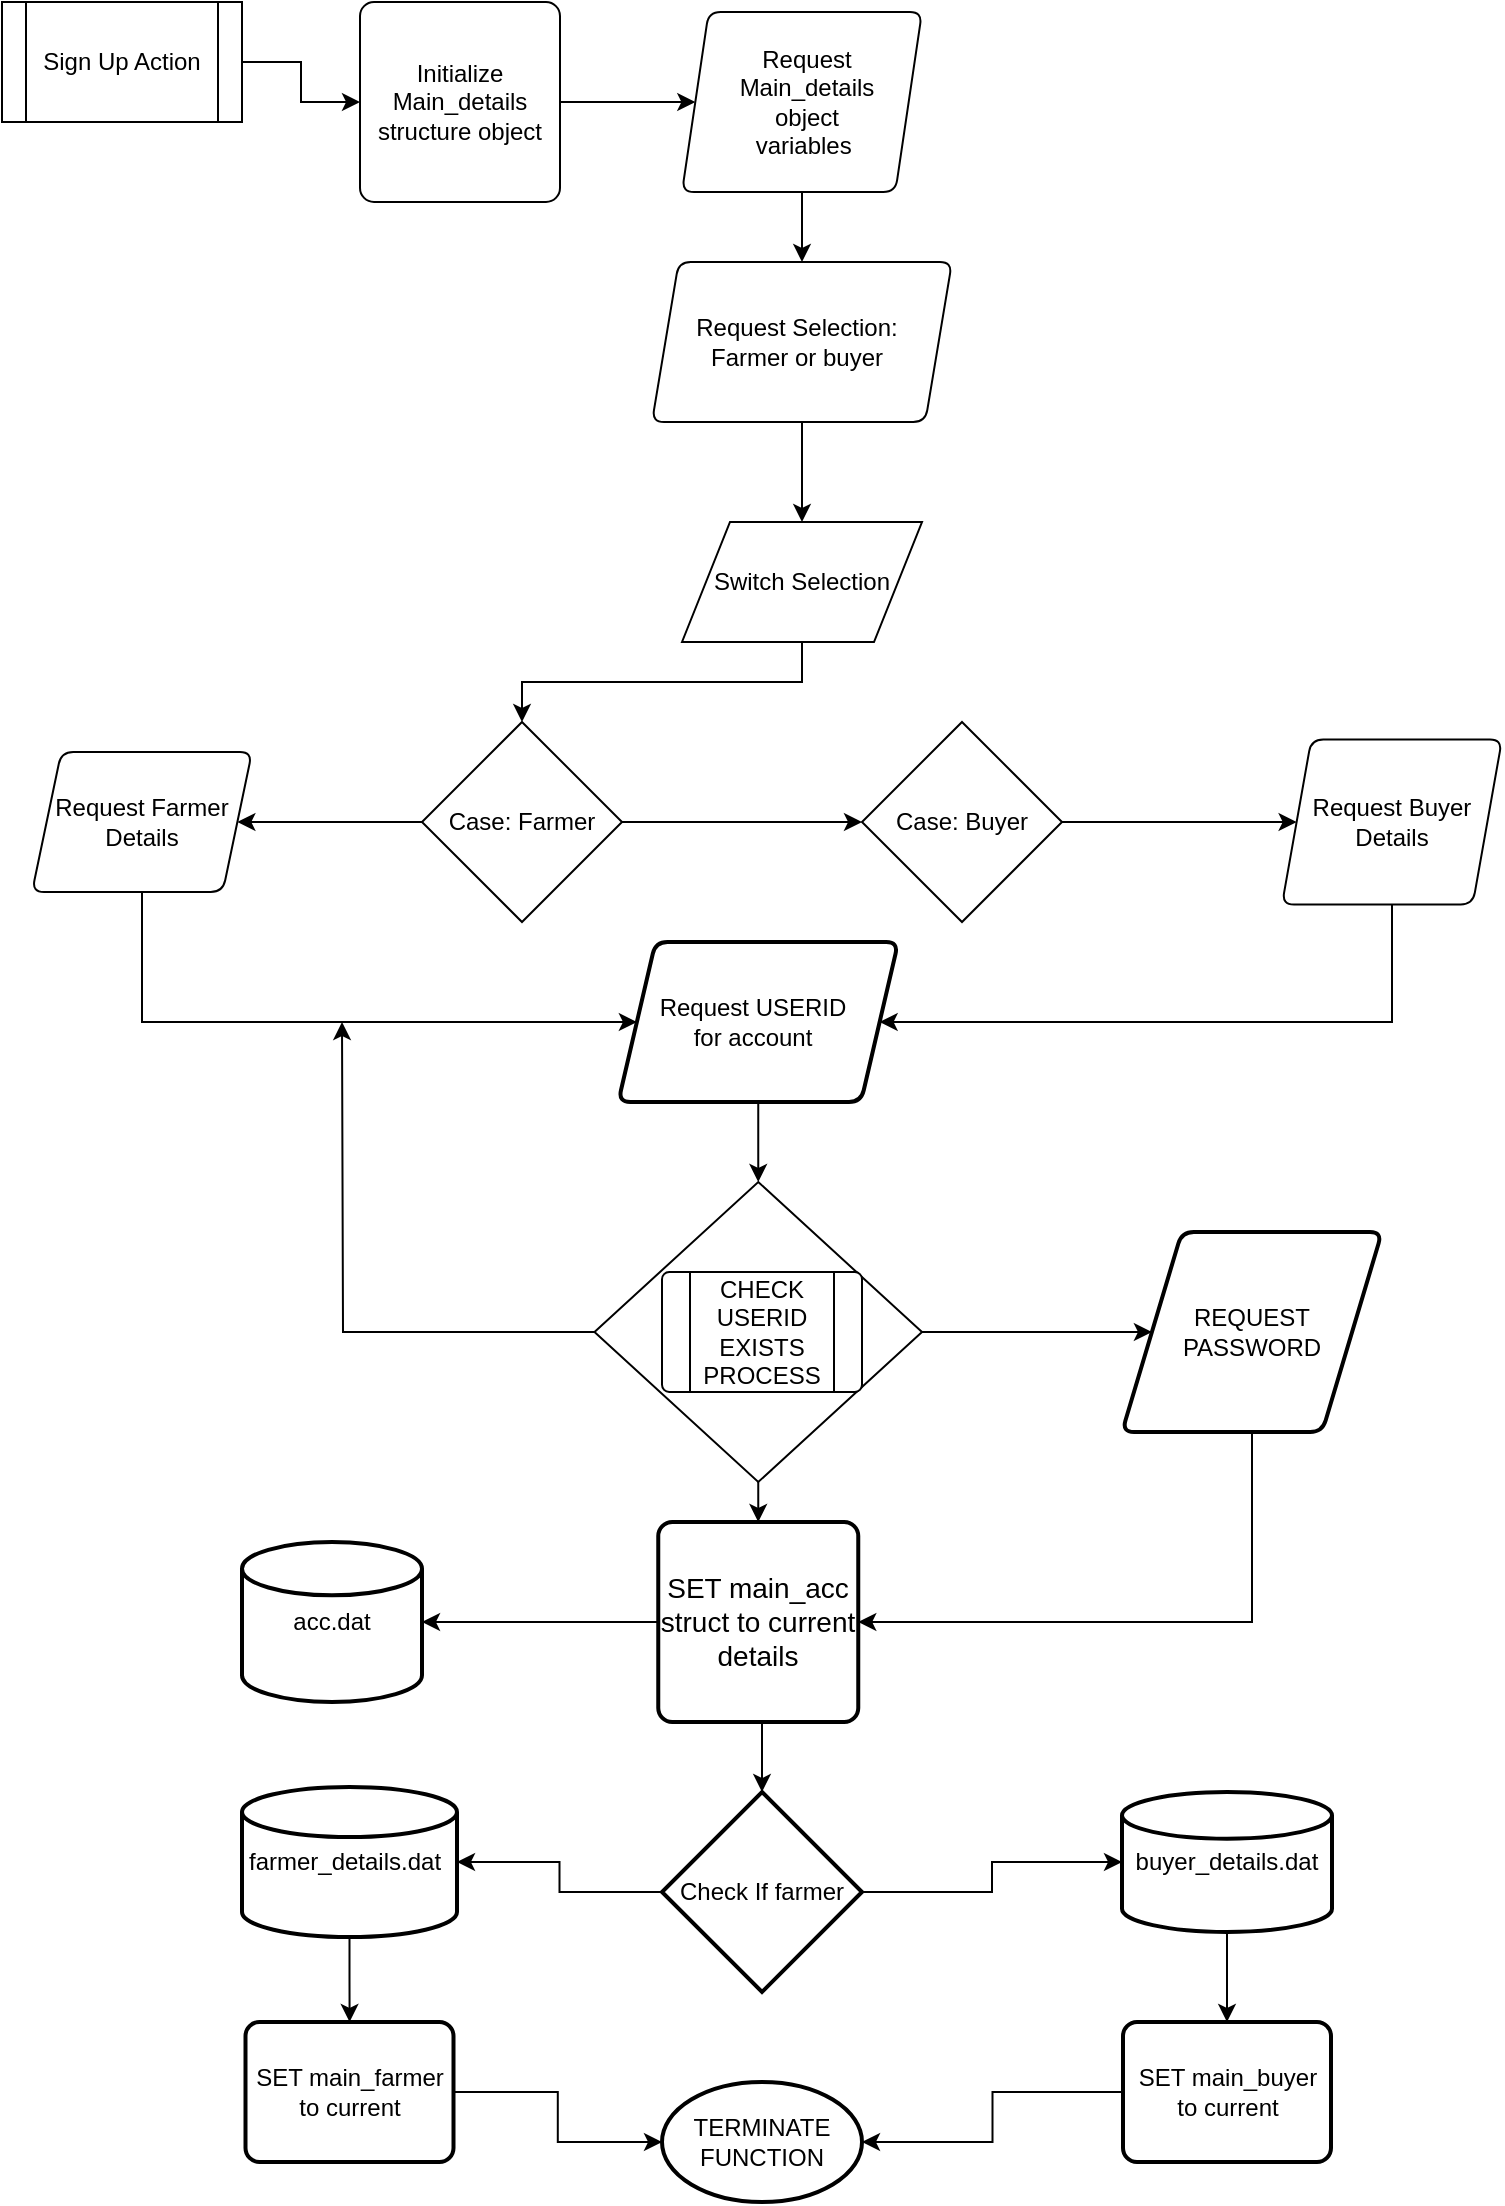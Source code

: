 <mxfile version="13.1.3" type="github">
  <diagram id="C5RBs43oDa-KdzZeNtuy" name="Page-1">
    <mxGraphModel dx="1221" dy="625" grid="1" gridSize="10" guides="1" tooltips="1" connect="1" arrows="1" fold="1" page="1" pageScale="1" pageWidth="827" pageHeight="1169" math="0" shadow="0">
      <root>
        <mxCell id="WIyWlLk6GJQsqaUBKTNV-0" />
        <mxCell id="WIyWlLk6GJQsqaUBKTNV-1" parent="WIyWlLk6GJQsqaUBKTNV-0" />
        <mxCell id="VbChTKFuJ5i-f_LWvNHz-31" value="" style="edgeStyle=orthogonalEdgeStyle;rounded=0;orthogonalLoop=1;jettySize=auto;html=1;" parent="WIyWlLk6GJQsqaUBKTNV-1" source="VbChTKFuJ5i-f_LWvNHz-0" target="VbChTKFuJ5i-f_LWvNHz-2" edge="1">
          <mxGeometry relative="1" as="geometry" />
        </mxCell>
        <mxCell id="VbChTKFuJ5i-f_LWvNHz-0" value="Sign Up Action" style="shape=process;whiteSpace=wrap;html=1;backgroundOutline=1;" parent="WIyWlLk6GJQsqaUBKTNV-1" vertex="1">
          <mxGeometry x="50" y="30" width="120" height="60" as="geometry" />
        </mxCell>
        <mxCell id="VbChTKFuJ5i-f_LWvNHz-32" value="" style="edgeStyle=orthogonalEdgeStyle;rounded=0;orthogonalLoop=1;jettySize=auto;html=1;" parent="WIyWlLk6GJQsqaUBKTNV-1" source="VbChTKFuJ5i-f_LWvNHz-2" target="VbChTKFuJ5i-f_LWvNHz-3" edge="1">
          <mxGeometry relative="1" as="geometry" />
        </mxCell>
        <mxCell id="VbChTKFuJ5i-f_LWvNHz-2" value="Initialize Main_details structure object" style="rounded=1;whiteSpace=wrap;html=1;absoluteArcSize=1;arcSize=14;strokeWidth=1;" parent="WIyWlLk6GJQsqaUBKTNV-1" vertex="1">
          <mxGeometry x="229" y="30" width="100" height="100" as="geometry" />
        </mxCell>
        <mxCell id="VbChTKFuJ5i-f_LWvNHz-33" value="" style="edgeStyle=orthogonalEdgeStyle;rounded=0;orthogonalLoop=1;jettySize=auto;html=1;" parent="WIyWlLk6GJQsqaUBKTNV-1" source="VbChTKFuJ5i-f_LWvNHz-3" target="VbChTKFuJ5i-f_LWvNHz-7" edge="1">
          <mxGeometry relative="1" as="geometry" />
        </mxCell>
        <mxCell id="VbChTKFuJ5i-f_LWvNHz-3" value="Request Main_details object variables&amp;nbsp;" style="shape=parallelogram;html=1;strokeWidth=1;perimeter=parallelogramPerimeter;whiteSpace=wrap;rounded=1;arcSize=12;size=0.111;spacingLeft=20;spacingRight=15;" parent="WIyWlLk6GJQsqaUBKTNV-1" vertex="1">
          <mxGeometry x="390" y="35" width="120" height="90" as="geometry" />
        </mxCell>
        <mxCell id="VbChTKFuJ5i-f_LWvNHz-35" value="" style="edgeStyle=orthogonalEdgeStyle;rounded=0;orthogonalLoop=1;jettySize=auto;html=1;" parent="WIyWlLk6GJQsqaUBKTNV-1" source="VbChTKFuJ5i-f_LWvNHz-7" target="VbChTKFuJ5i-f_LWvNHz-8" edge="1">
          <mxGeometry relative="1" as="geometry" />
        </mxCell>
        <mxCell id="VbChTKFuJ5i-f_LWvNHz-7" value="Request Selection: Farmer or buyer" style="shape=parallelogram;html=1;strokeWidth=1;perimeter=parallelogramPerimeter;whiteSpace=wrap;rounded=1;arcSize=12;size=0.089;spacingLeft=15;spacingRight=20;" parent="WIyWlLk6GJQsqaUBKTNV-1" vertex="1">
          <mxGeometry x="375" y="160" width="150" height="80" as="geometry" />
        </mxCell>
        <mxCell id="VbChTKFuJ5i-f_LWvNHz-17" style="edgeStyle=orthogonalEdgeStyle;rounded=0;orthogonalLoop=1;jettySize=auto;html=1;exitX=0.5;exitY=1;exitDx=0;exitDy=0;" parent="WIyWlLk6GJQsqaUBKTNV-1" source="VbChTKFuJ5i-f_LWvNHz-8" target="VbChTKFuJ5i-f_LWvNHz-13" edge="1">
          <mxGeometry relative="1" as="geometry">
            <Array as="points">
              <mxPoint x="450" y="370" />
              <mxPoint x="310" y="370" />
            </Array>
          </mxGeometry>
        </mxCell>
        <mxCell id="VbChTKFuJ5i-f_LWvNHz-8" value="Switch Selection" style="shape=parallelogram;perimeter=parallelogramPerimeter;whiteSpace=wrap;html=1;" parent="WIyWlLk6GJQsqaUBKTNV-1" vertex="1">
          <mxGeometry x="390" y="290" width="120" height="60" as="geometry" />
        </mxCell>
        <mxCell id="VbChTKFuJ5i-f_LWvNHz-18" style="edgeStyle=orthogonalEdgeStyle;rounded=0;orthogonalLoop=1;jettySize=auto;html=1;exitX=1;exitY=0.5;exitDx=0;exitDy=0;exitPerimeter=0;entryX=0;entryY=0.5;entryDx=0;entryDy=0;entryPerimeter=0;" parent="WIyWlLk6GJQsqaUBKTNV-1" source="VbChTKFuJ5i-f_LWvNHz-13" target="VbChTKFuJ5i-f_LWvNHz-16" edge="1">
          <mxGeometry relative="1" as="geometry" />
        </mxCell>
        <mxCell id="VbChTKFuJ5i-f_LWvNHz-19" style="edgeStyle=orthogonalEdgeStyle;rounded=0;orthogonalLoop=1;jettySize=auto;html=1;exitX=0;exitY=0.5;exitDx=0;exitDy=0;exitPerimeter=0;entryX=1;entryY=0.5;entryDx=0;entryDy=0;" parent="WIyWlLk6GJQsqaUBKTNV-1" source="VbChTKFuJ5i-f_LWvNHz-13" target="VbChTKFuJ5i-f_LWvNHz-15" edge="1">
          <mxGeometry relative="1" as="geometry" />
        </mxCell>
        <mxCell id="VbChTKFuJ5i-f_LWvNHz-13" value="Case: Farmer" style="strokeWidth=1;html=1;shape=mxgraph.flowchart.decision;whiteSpace=wrap;" parent="WIyWlLk6GJQsqaUBKTNV-1" vertex="1">
          <mxGeometry x="260" y="390" width="100" height="100" as="geometry" />
        </mxCell>
        <mxCell id="VbChTKFuJ5i-f_LWvNHz-23" style="edgeStyle=orthogonalEdgeStyle;rounded=0;orthogonalLoop=1;jettySize=auto;html=1;exitX=0.5;exitY=1;exitDx=0;exitDy=0;entryX=0;entryY=0.5;entryDx=0;entryDy=0;" parent="WIyWlLk6GJQsqaUBKTNV-1" source="VbChTKFuJ5i-f_LWvNHz-15" target="VbChTKFuJ5i-f_LWvNHz-22" edge="1">
          <mxGeometry relative="1" as="geometry">
            <Array as="points">
              <mxPoint x="120" y="540" />
            </Array>
          </mxGeometry>
        </mxCell>
        <mxCell id="VbChTKFuJ5i-f_LWvNHz-15" value="Request Farmer Details" style="shape=parallelogram;html=1;strokeWidth=1;perimeter=parallelogramPerimeter;whiteSpace=wrap;rounded=1;arcSize=12;size=0.133;" parent="WIyWlLk6GJQsqaUBKTNV-1" vertex="1">
          <mxGeometry x="65" y="405" width="110" height="70" as="geometry" />
        </mxCell>
        <mxCell id="VbChTKFuJ5i-f_LWvNHz-21" style="edgeStyle=orthogonalEdgeStyle;rounded=0;orthogonalLoop=1;jettySize=auto;html=1;exitX=1;exitY=0.5;exitDx=0;exitDy=0;exitPerimeter=0;entryX=0;entryY=0.5;entryDx=0;entryDy=0;" parent="WIyWlLk6GJQsqaUBKTNV-1" source="VbChTKFuJ5i-f_LWvNHz-16" target="VbChTKFuJ5i-f_LWvNHz-20" edge="1">
          <mxGeometry relative="1" as="geometry" />
        </mxCell>
        <mxCell id="VbChTKFuJ5i-f_LWvNHz-16" value="Case: Buyer" style="strokeWidth=1;html=1;shape=mxgraph.flowchart.decision;whiteSpace=wrap;" parent="WIyWlLk6GJQsqaUBKTNV-1" vertex="1">
          <mxGeometry x="480" y="390" width="100" height="100" as="geometry" />
        </mxCell>
        <mxCell id="VbChTKFuJ5i-f_LWvNHz-24" style="edgeStyle=orthogonalEdgeStyle;rounded=0;orthogonalLoop=1;jettySize=auto;html=1;entryX=1;entryY=0.5;entryDx=0;entryDy=0;" parent="WIyWlLk6GJQsqaUBKTNV-1" source="VbChTKFuJ5i-f_LWvNHz-20" target="VbChTKFuJ5i-f_LWvNHz-22" edge="1">
          <mxGeometry relative="1" as="geometry">
            <Array as="points">
              <mxPoint x="745" y="540" />
              <mxPoint x="491" y="540" />
            </Array>
          </mxGeometry>
        </mxCell>
        <mxCell id="VbChTKFuJ5i-f_LWvNHz-20" value="Request Buyer Details" style="shape=parallelogram;html=1;strokeWidth=1;perimeter=parallelogramPerimeter;whiteSpace=wrap;rounded=1;arcSize=12;size=0.133;" parent="WIyWlLk6GJQsqaUBKTNV-1" vertex="1">
          <mxGeometry x="690" y="398.75" width="110" height="82.5" as="geometry" />
        </mxCell>
        <mxCell id="VbChTKFuJ5i-f_LWvNHz-30" style="edgeStyle=orthogonalEdgeStyle;rounded=0;orthogonalLoop=1;jettySize=auto;html=1;exitX=0.5;exitY=1;exitDx=0;exitDy=0;entryX=0.5;entryY=0;entryDx=0;entryDy=0;" parent="WIyWlLk6GJQsqaUBKTNV-1" source="VbChTKFuJ5i-f_LWvNHz-22" target="VbChTKFuJ5i-f_LWvNHz-25" edge="1">
          <mxGeometry relative="1" as="geometry" />
        </mxCell>
        <mxCell id="VbChTKFuJ5i-f_LWvNHz-22" value="Request USERID for account" style="shape=parallelogram;html=1;strokeWidth=2;perimeter=parallelogramPerimeter;whiteSpace=wrap;rounded=1;arcSize=12;size=0.133;spacingLeft=15;spacingRight=20;" parent="WIyWlLk6GJQsqaUBKTNV-1" vertex="1">
          <mxGeometry x="358.13" y="500" width="140" height="80" as="geometry" />
        </mxCell>
        <mxCell id="VbChTKFuJ5i-f_LWvNHz-28" style="edgeStyle=orthogonalEdgeStyle;rounded=0;orthogonalLoop=1;jettySize=auto;html=1;" parent="WIyWlLk6GJQsqaUBKTNV-1" source="VbChTKFuJ5i-f_LWvNHz-25" edge="1">
          <mxGeometry relative="1" as="geometry">
            <mxPoint x="220" y="540" as="targetPoint" />
          </mxGeometry>
        </mxCell>
        <mxCell id="VbChTKFuJ5i-f_LWvNHz-39" value="" style="edgeStyle=orthogonalEdgeStyle;rounded=0;orthogonalLoop=1;jettySize=auto;html=1;" parent="WIyWlLk6GJQsqaUBKTNV-1" source="VbChTKFuJ5i-f_LWvNHz-25" target="VbChTKFuJ5i-f_LWvNHz-36" edge="1">
          <mxGeometry relative="1" as="geometry" />
        </mxCell>
        <mxCell id="VbChTKFuJ5i-f_LWvNHz-49" style="edgeStyle=orthogonalEdgeStyle;rounded=0;orthogonalLoop=1;jettySize=auto;html=1;exitX=0.5;exitY=1;exitDx=0;exitDy=0;entryX=0.5;entryY=0;entryDx=0;entryDy=0;" parent="WIyWlLk6GJQsqaUBKTNV-1" source="VbChTKFuJ5i-f_LWvNHz-25" target="VbChTKFuJ5i-f_LWvNHz-42" edge="1">
          <mxGeometry relative="1" as="geometry" />
        </mxCell>
        <mxCell id="VbChTKFuJ5i-f_LWvNHz-25" value="" style="rhombus;whiteSpace=wrap;html=1;strokeWidth=1;" parent="WIyWlLk6GJQsqaUBKTNV-1" vertex="1">
          <mxGeometry x="346.25" y="620" width="163.75" height="150" as="geometry" />
        </mxCell>
        <mxCell id="VbChTKFuJ5i-f_LWvNHz-26" value="CHECK USERID EXISTS PROCESS" style="verticalLabelPosition=middle;verticalAlign=middle;html=1;shape=process;whiteSpace=wrap;rounded=1;size=0.14;arcSize=6;strokeWidth=1;labelPosition=center;align=center;" parent="WIyWlLk6GJQsqaUBKTNV-1" vertex="1">
          <mxGeometry x="380" y="665" width="100" height="60" as="geometry" />
        </mxCell>
        <mxCell id="j3gHoPE5GJEm7yQWA4g5-0" style="edgeStyle=orthogonalEdgeStyle;rounded=0;orthogonalLoop=1;jettySize=auto;html=1;entryX=1;entryY=0.5;entryDx=0;entryDy=0;" edge="1" parent="WIyWlLk6GJQsqaUBKTNV-1" source="VbChTKFuJ5i-f_LWvNHz-36" target="VbChTKFuJ5i-f_LWvNHz-42">
          <mxGeometry relative="1" as="geometry">
            <Array as="points">
              <mxPoint x="675" y="840" />
            </Array>
          </mxGeometry>
        </mxCell>
        <mxCell id="VbChTKFuJ5i-f_LWvNHz-36" value="REQUEST PASSWORD" style="shape=parallelogram;html=1;strokeWidth=2;perimeter=parallelogramPerimeter;whiteSpace=wrap;rounded=1;arcSize=12;size=0.23;" parent="WIyWlLk6GJQsqaUBKTNV-1" vertex="1">
          <mxGeometry x="610" y="645" width="130" height="100" as="geometry" />
        </mxCell>
        <mxCell id="VbChTKFuJ5i-f_LWvNHz-44" style="edgeStyle=orthogonalEdgeStyle;rounded=0;orthogonalLoop=1;jettySize=auto;html=1;exitX=0;exitY=0.5;exitDx=0;exitDy=0;entryX=1;entryY=0.5;entryDx=0;entryDy=0;entryPerimeter=0;" parent="WIyWlLk6GJQsqaUBKTNV-1" source="VbChTKFuJ5i-f_LWvNHz-42" target="VbChTKFuJ5i-f_LWvNHz-43" edge="1">
          <mxGeometry relative="1" as="geometry" />
        </mxCell>
        <mxCell id="VbChTKFuJ5i-f_LWvNHz-50" style="edgeStyle=orthogonalEdgeStyle;rounded=0;orthogonalLoop=1;jettySize=auto;html=1;exitX=0.5;exitY=1;exitDx=0;exitDy=0;entryX=0.5;entryY=0;entryDx=0;entryDy=0;entryPerimeter=0;" parent="WIyWlLk6GJQsqaUBKTNV-1" source="VbChTKFuJ5i-f_LWvNHz-42" target="VbChTKFuJ5i-f_LWvNHz-45" edge="1">
          <mxGeometry relative="1" as="geometry" />
        </mxCell>
        <mxCell id="VbChTKFuJ5i-f_LWvNHz-42" value="&lt;font style=&quot;font-size: 14px&quot;&gt;SET main_acc struct to current details&lt;/font&gt;" style="rounded=1;whiteSpace=wrap;html=1;absoluteArcSize=1;arcSize=14;strokeWidth=2;" parent="WIyWlLk6GJQsqaUBKTNV-1" vertex="1">
          <mxGeometry x="378.13" y="790" width="100" height="100" as="geometry" />
        </mxCell>
        <mxCell id="VbChTKFuJ5i-f_LWvNHz-43" value="acc.dat" style="strokeWidth=2;html=1;shape=mxgraph.flowchart.database;whiteSpace=wrap;" parent="WIyWlLk6GJQsqaUBKTNV-1" vertex="1">
          <mxGeometry x="170" y="800" width="90" height="80" as="geometry" />
        </mxCell>
        <mxCell id="VbChTKFuJ5i-f_LWvNHz-48" style="edgeStyle=orthogonalEdgeStyle;rounded=0;orthogonalLoop=1;jettySize=auto;html=1;entryX=1;entryY=0.5;entryDx=0;entryDy=0;entryPerimeter=0;" parent="WIyWlLk6GJQsqaUBKTNV-1" source="VbChTKFuJ5i-f_LWvNHz-45" target="VbChTKFuJ5i-f_LWvNHz-46" edge="1">
          <mxGeometry relative="1" as="geometry" />
        </mxCell>
        <mxCell id="VbChTKFuJ5i-f_LWvNHz-52" style="edgeStyle=orthogonalEdgeStyle;rounded=0;orthogonalLoop=1;jettySize=auto;html=1;entryX=0;entryY=0.5;entryDx=0;entryDy=0;entryPerimeter=0;" parent="WIyWlLk6GJQsqaUBKTNV-1" source="VbChTKFuJ5i-f_LWvNHz-45" target="VbChTKFuJ5i-f_LWvNHz-51" edge="1">
          <mxGeometry relative="1" as="geometry" />
        </mxCell>
        <mxCell id="VbChTKFuJ5i-f_LWvNHz-45" value="Check If farmer" style="strokeWidth=2;html=1;shape=mxgraph.flowchart.decision;whiteSpace=wrap;" parent="WIyWlLk6GJQsqaUBKTNV-1" vertex="1">
          <mxGeometry x="380" y="925" width="100" height="100" as="geometry" />
        </mxCell>
        <mxCell id="VbChTKFuJ5i-f_LWvNHz-59" value="" style="edgeStyle=orthogonalEdgeStyle;rounded=0;orthogonalLoop=1;jettySize=auto;html=1;" parent="WIyWlLk6GJQsqaUBKTNV-1" source="VbChTKFuJ5i-f_LWvNHz-46" target="VbChTKFuJ5i-f_LWvNHz-54" edge="1">
          <mxGeometry relative="1" as="geometry" />
        </mxCell>
        <mxCell id="VbChTKFuJ5i-f_LWvNHz-46" value="&lt;p style=&quot;line-height: 120%&quot;&gt;farmer_details.dat&lt;/p&gt;" style="strokeWidth=2;html=1;shape=mxgraph.flowchart.database;whiteSpace=wrap;spacingLeft=15;spacingRight=20;" parent="WIyWlLk6GJQsqaUBKTNV-1" vertex="1">
          <mxGeometry x="170" y="922.5" width="107.5" height="75" as="geometry" />
        </mxCell>
        <mxCell id="VbChTKFuJ5i-f_LWvNHz-60" value="" style="edgeStyle=orthogonalEdgeStyle;rounded=0;orthogonalLoop=1;jettySize=auto;html=1;" parent="WIyWlLk6GJQsqaUBKTNV-1" source="VbChTKFuJ5i-f_LWvNHz-51" target="VbChTKFuJ5i-f_LWvNHz-55" edge="1">
          <mxGeometry relative="1" as="geometry" />
        </mxCell>
        <mxCell id="VbChTKFuJ5i-f_LWvNHz-51" value="buyer_details.dat" style="strokeWidth=2;html=1;shape=mxgraph.flowchart.database;whiteSpace=wrap;" parent="WIyWlLk6GJQsqaUBKTNV-1" vertex="1">
          <mxGeometry x="610" y="925" width="105" height="70" as="geometry" />
        </mxCell>
        <mxCell id="VbChTKFuJ5i-f_LWvNHz-53" value="TERMINATE FUNCTION" style="strokeWidth=2;html=1;shape=mxgraph.flowchart.start_1;whiteSpace=wrap;" parent="WIyWlLk6GJQsqaUBKTNV-1" vertex="1">
          <mxGeometry x="380" y="1070" width="100" height="60" as="geometry" />
        </mxCell>
        <mxCell id="VbChTKFuJ5i-f_LWvNHz-64" style="edgeStyle=orthogonalEdgeStyle;rounded=0;orthogonalLoop=1;jettySize=auto;html=1;entryX=0;entryY=0.5;entryDx=0;entryDy=0;entryPerimeter=0;" parent="WIyWlLk6GJQsqaUBKTNV-1" source="VbChTKFuJ5i-f_LWvNHz-54" target="VbChTKFuJ5i-f_LWvNHz-53" edge="1">
          <mxGeometry relative="1" as="geometry" />
        </mxCell>
        <mxCell id="VbChTKFuJ5i-f_LWvNHz-54" value="SET main_farmer to current" style="rounded=1;whiteSpace=wrap;html=1;absoluteArcSize=1;arcSize=14;strokeWidth=2;" parent="WIyWlLk6GJQsqaUBKTNV-1" vertex="1">
          <mxGeometry x="171.75" y="1040" width="104" height="70" as="geometry" />
        </mxCell>
        <mxCell id="VbChTKFuJ5i-f_LWvNHz-63" style="edgeStyle=orthogonalEdgeStyle;rounded=0;orthogonalLoop=1;jettySize=auto;html=1;entryX=1;entryY=0.5;entryDx=0;entryDy=0;entryPerimeter=0;" parent="WIyWlLk6GJQsqaUBKTNV-1" source="VbChTKFuJ5i-f_LWvNHz-55" target="VbChTKFuJ5i-f_LWvNHz-53" edge="1">
          <mxGeometry relative="1" as="geometry" />
        </mxCell>
        <mxCell id="VbChTKFuJ5i-f_LWvNHz-55" value="SET main_buyer to current" style="rounded=1;whiteSpace=wrap;html=1;absoluteArcSize=1;arcSize=14;strokeWidth=2;" parent="WIyWlLk6GJQsqaUBKTNV-1" vertex="1">
          <mxGeometry x="610.5" y="1040" width="104" height="70" as="geometry" />
        </mxCell>
      </root>
    </mxGraphModel>
  </diagram>
</mxfile>
